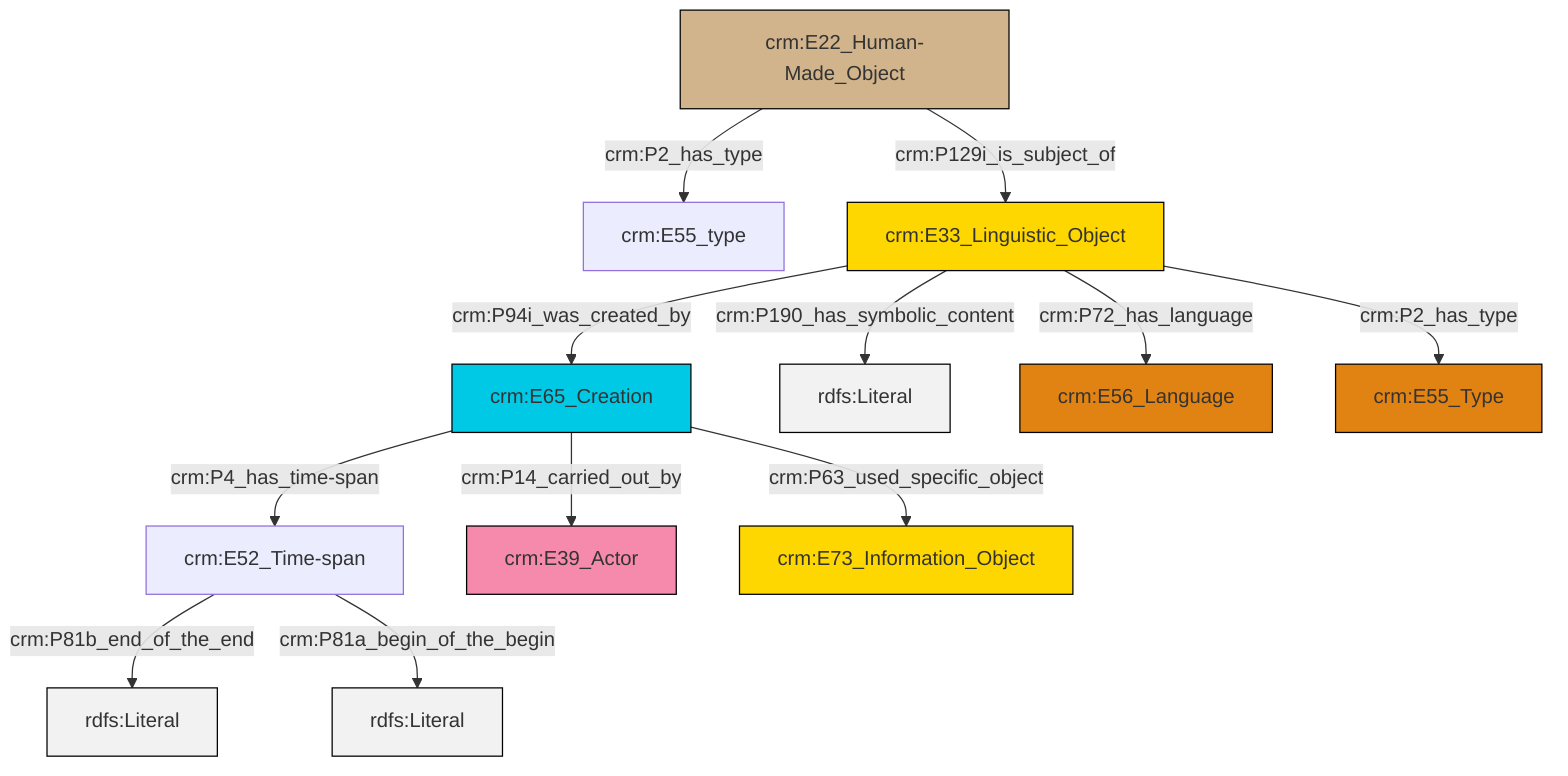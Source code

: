 graph TD
classDef Literal fill:#f2f2f2,stroke:#000000;
classDef CRM_Entity fill:#FFFFFF,stroke:#000000;
classDef Temporal_Entity fill:#00C9E6, stroke:#000000;
classDef Type fill:#E18312, stroke:#000000;
classDef Time-Span fill:#2C9C91, stroke:#000000;
classDef Appellation fill:#FFEB7F, stroke:#000000;
classDef Place fill:#008836, stroke:#000000;
classDef Persistent_Item fill:#B266B2, stroke:#000000;
classDef Conceptual_Object fill:#FFD700, stroke:#000000;
classDef Physical_Thing fill:#D2B48C, stroke:#000000;
classDef Actor fill:#f58aad, stroke:#000000;
classDef PC_Classes fill:#4ce600, stroke:#000000;
classDef Multi fill:#cccccc,stroke:#000000;

0["crm:E52_Time-span"]:::Default -->|crm:P81b_end_of_the_end| 1[rdfs:Literal]:::Literal
2["crm:E22_Human-Made_Object"]:::Physical_Thing -->|crm:P2_has_type| 3["crm:E55_type"]:::Default
4["crm:E65_Creation"]:::Temporal_Entity -->|crm:P14_carried_out_by| 5["crm:E39_Actor"]:::Actor
4["crm:E65_Creation"]:::Temporal_Entity -->|crm:P4_has_time-span| 0["crm:E52_Time-span"]:::Default
2["crm:E22_Human-Made_Object"]:::Physical_Thing -->|crm:P129i_is_subject_of| 13["crm:E33_Linguistic_Object"]:::Conceptual_Object
13["crm:E33_Linguistic_Object"]:::Conceptual_Object -->|crm:P190_has_symbolic_content| 14[rdfs:Literal]:::Literal
0["crm:E52_Time-span"]:::Default -->|crm:P81a_begin_of_the_begin| 16[rdfs:Literal]:::Literal
13["crm:E33_Linguistic_Object"]:::Conceptual_Object -->|crm:P72_has_language| 17["crm:E56_Language"]:::Type
13["crm:E33_Linguistic_Object"]:::Conceptual_Object -->|crm:P94i_was_created_by| 4["crm:E65_Creation"]:::Temporal_Entity
4["crm:E65_Creation"]:::Temporal_Entity -->|crm:P63_used_specific_object| 6["crm:E73_Information_Object"]:::Conceptual_Object
13["crm:E33_Linguistic_Object"]:::Conceptual_Object -->|crm:P2_has_type| 19["crm:E55_Type"]:::Type